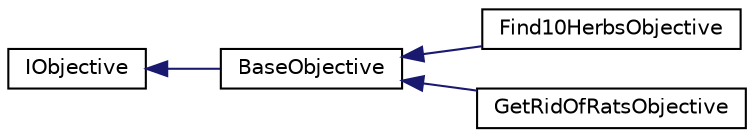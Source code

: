 digraph "Graphical Class Hierarchy"
{
 // INTERACTIVE_SVG=YES
  edge [fontname="Helvetica",fontsize="10",labelfontname="Helvetica",labelfontsize="10"];
  node [fontname="Helvetica",fontsize="10",shape=record];
  rankdir="LR";
  Node1 [label="IObjective",height=0.2,width=0.4,color="black", fillcolor="white", style="filled",URL="$d2/d98/interface_action_rpg_kit_1_1_story_1_1_quest_1_1_i_objective.xhtml"];
  Node1 -> Node2 [dir="back",color="midnightblue",fontsize="10",style="solid",fontname="Helvetica"];
  Node2 [label="BaseObjective",height=0.2,width=0.4,color="black", fillcolor="white", style="filled",URL="$dd/d14/class_action_rpg_kit_1_1_story_1_1_quest_1_1_base_objective.xhtml"];
  Node2 -> Node3 [dir="back",color="midnightblue",fontsize="10",style="solid",fontname="Helvetica"];
  Node3 [label="Find10HerbsObjective",height=0.2,width=0.4,color="black", fillcolor="white", style="filled",URL="$d5/d1e/class_action_rpg_kit_1_1_tests_1_1_story_1_1_find10_herbs_objective.xhtml"];
  Node2 -> Node4 [dir="back",color="midnightblue",fontsize="10",style="solid",fontname="Helvetica"];
  Node4 [label="GetRidOfRatsObjective",height=0.2,width=0.4,color="black", fillcolor="white", style="filled",URL="$dc/d33/class_action_rpg_kit_1_1_tests_1_1_story_1_1_get_rid_of_rats_objective.xhtml"];
}
